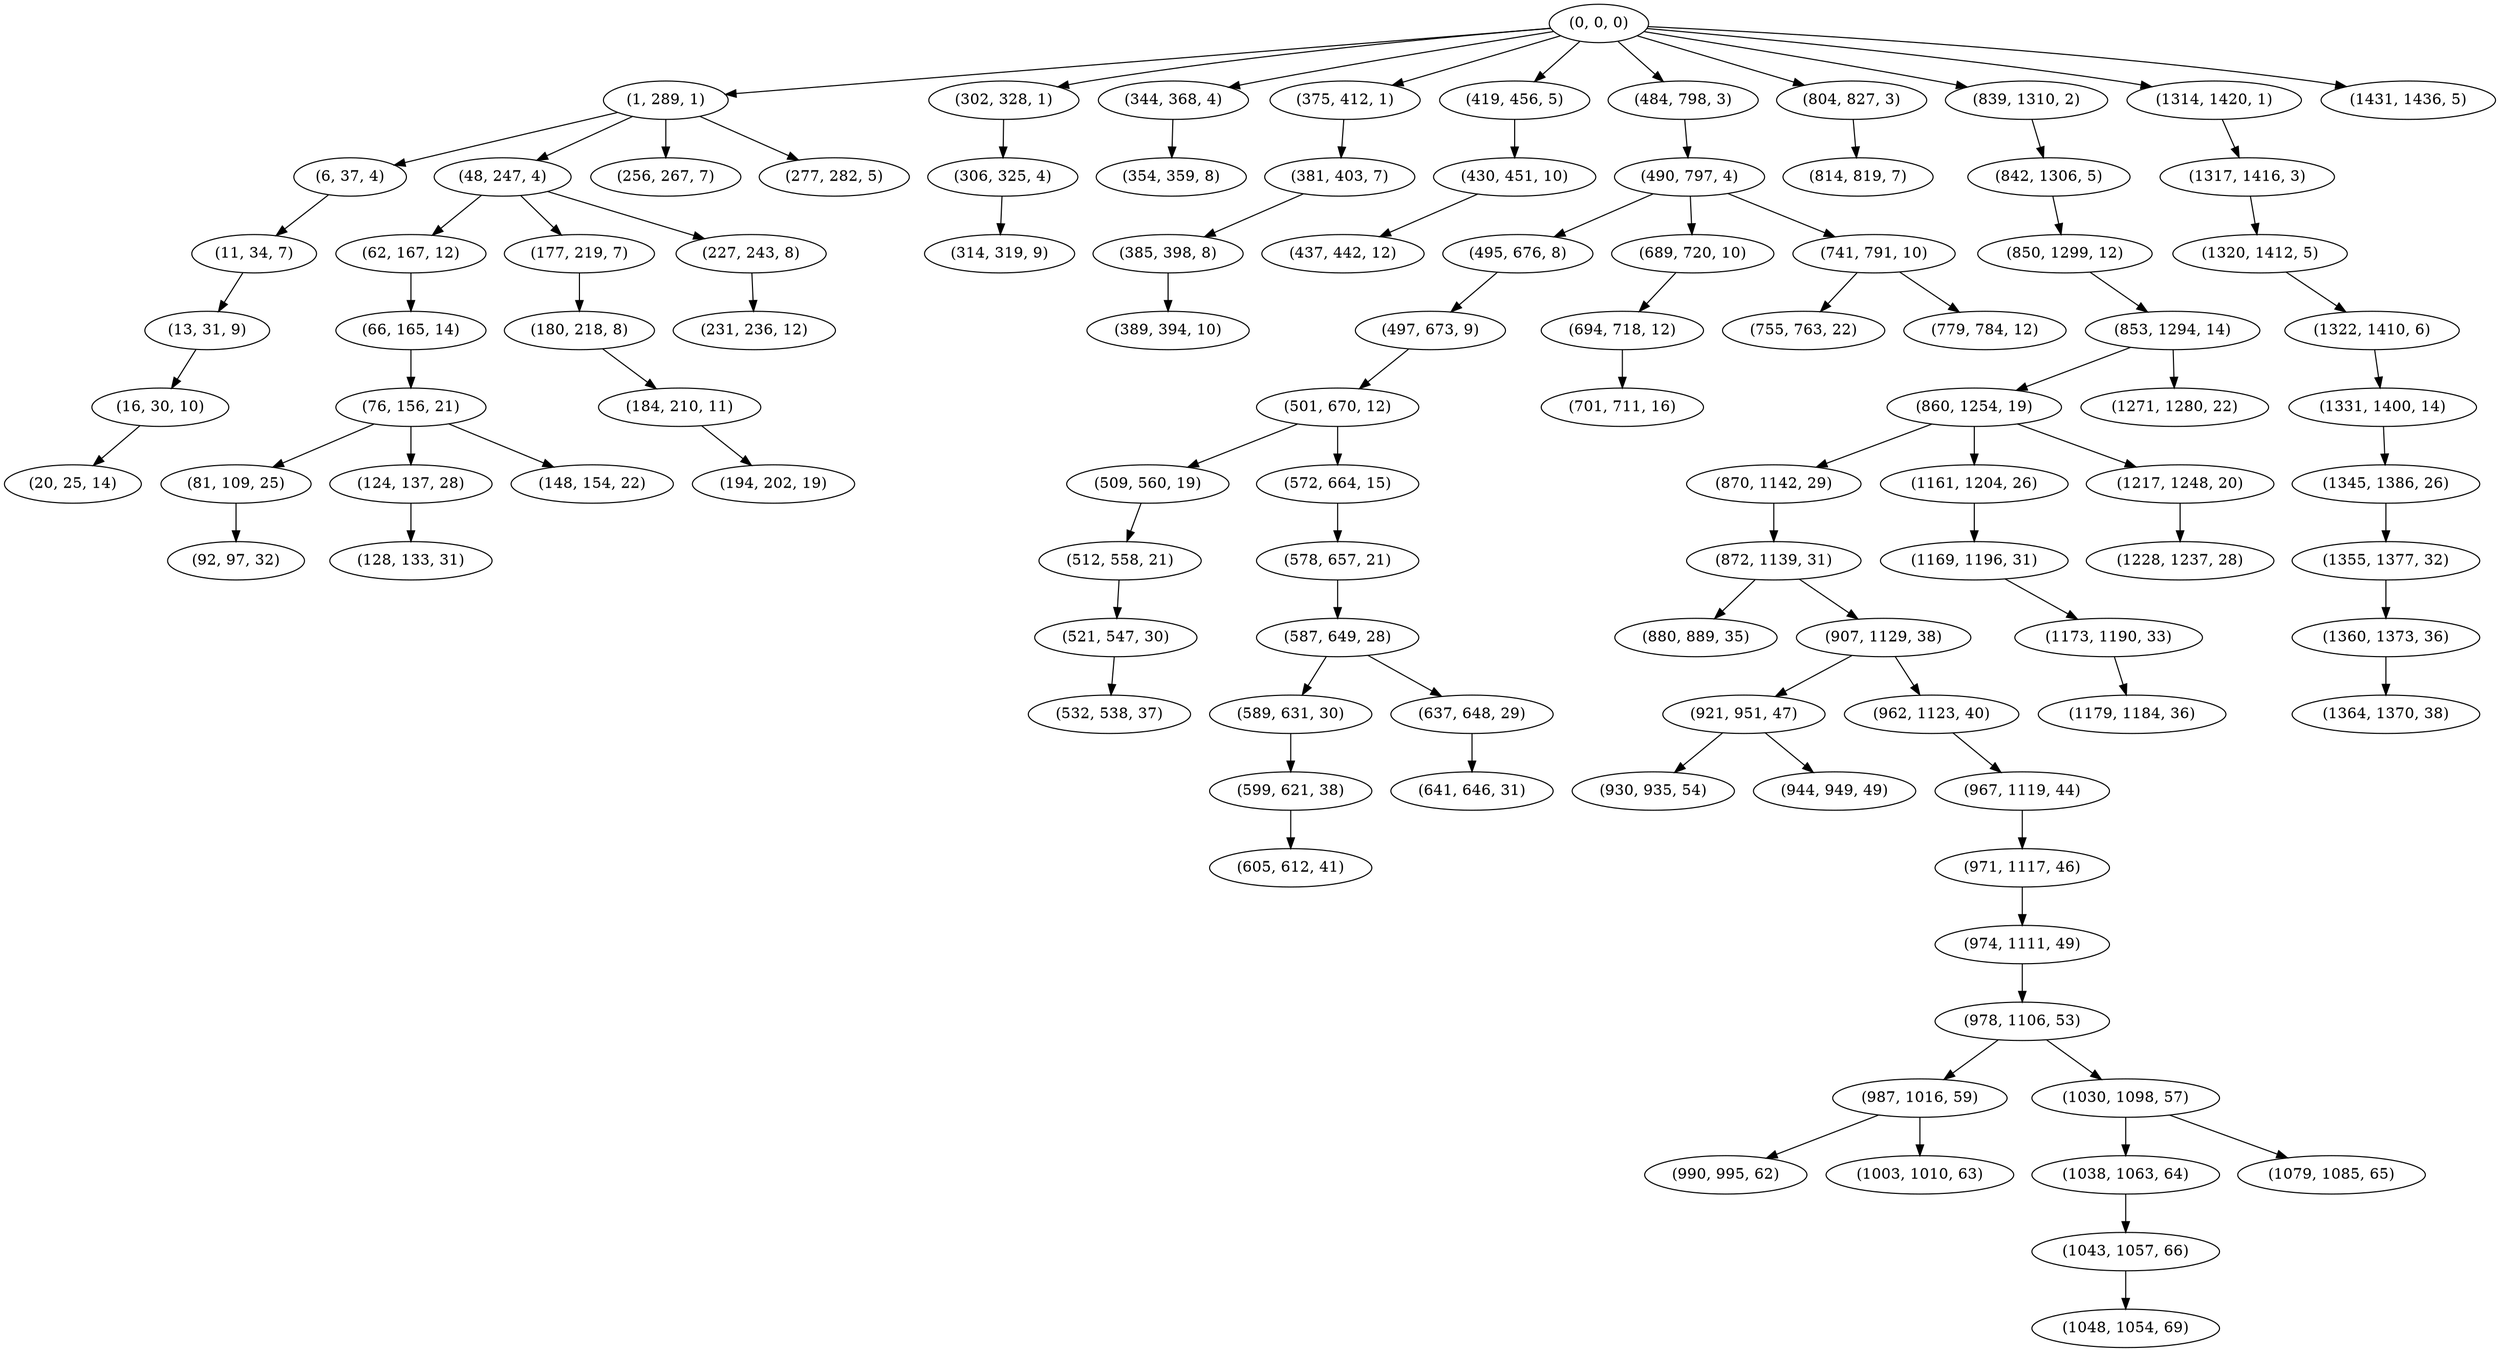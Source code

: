 digraph tree {
    "(0, 0, 0)";
    "(1, 289, 1)";
    "(6, 37, 4)";
    "(11, 34, 7)";
    "(13, 31, 9)";
    "(16, 30, 10)";
    "(20, 25, 14)";
    "(48, 247, 4)";
    "(62, 167, 12)";
    "(66, 165, 14)";
    "(76, 156, 21)";
    "(81, 109, 25)";
    "(92, 97, 32)";
    "(124, 137, 28)";
    "(128, 133, 31)";
    "(148, 154, 22)";
    "(177, 219, 7)";
    "(180, 218, 8)";
    "(184, 210, 11)";
    "(194, 202, 19)";
    "(227, 243, 8)";
    "(231, 236, 12)";
    "(256, 267, 7)";
    "(277, 282, 5)";
    "(302, 328, 1)";
    "(306, 325, 4)";
    "(314, 319, 9)";
    "(344, 368, 4)";
    "(354, 359, 8)";
    "(375, 412, 1)";
    "(381, 403, 7)";
    "(385, 398, 8)";
    "(389, 394, 10)";
    "(419, 456, 5)";
    "(430, 451, 10)";
    "(437, 442, 12)";
    "(484, 798, 3)";
    "(490, 797, 4)";
    "(495, 676, 8)";
    "(497, 673, 9)";
    "(501, 670, 12)";
    "(509, 560, 19)";
    "(512, 558, 21)";
    "(521, 547, 30)";
    "(532, 538, 37)";
    "(572, 664, 15)";
    "(578, 657, 21)";
    "(587, 649, 28)";
    "(589, 631, 30)";
    "(599, 621, 38)";
    "(605, 612, 41)";
    "(637, 648, 29)";
    "(641, 646, 31)";
    "(689, 720, 10)";
    "(694, 718, 12)";
    "(701, 711, 16)";
    "(741, 791, 10)";
    "(755, 763, 22)";
    "(779, 784, 12)";
    "(804, 827, 3)";
    "(814, 819, 7)";
    "(839, 1310, 2)";
    "(842, 1306, 5)";
    "(850, 1299, 12)";
    "(853, 1294, 14)";
    "(860, 1254, 19)";
    "(870, 1142, 29)";
    "(872, 1139, 31)";
    "(880, 889, 35)";
    "(907, 1129, 38)";
    "(921, 951, 47)";
    "(930, 935, 54)";
    "(944, 949, 49)";
    "(962, 1123, 40)";
    "(967, 1119, 44)";
    "(971, 1117, 46)";
    "(974, 1111, 49)";
    "(978, 1106, 53)";
    "(987, 1016, 59)";
    "(990, 995, 62)";
    "(1003, 1010, 63)";
    "(1030, 1098, 57)";
    "(1038, 1063, 64)";
    "(1043, 1057, 66)";
    "(1048, 1054, 69)";
    "(1079, 1085, 65)";
    "(1161, 1204, 26)";
    "(1169, 1196, 31)";
    "(1173, 1190, 33)";
    "(1179, 1184, 36)";
    "(1217, 1248, 20)";
    "(1228, 1237, 28)";
    "(1271, 1280, 22)";
    "(1314, 1420, 1)";
    "(1317, 1416, 3)";
    "(1320, 1412, 5)";
    "(1322, 1410, 6)";
    "(1331, 1400, 14)";
    "(1345, 1386, 26)";
    "(1355, 1377, 32)";
    "(1360, 1373, 36)";
    "(1364, 1370, 38)";
    "(1431, 1436, 5)";
    "(0, 0, 0)" -> "(1, 289, 1)";
    "(0, 0, 0)" -> "(302, 328, 1)";
    "(0, 0, 0)" -> "(344, 368, 4)";
    "(0, 0, 0)" -> "(375, 412, 1)";
    "(0, 0, 0)" -> "(419, 456, 5)";
    "(0, 0, 0)" -> "(484, 798, 3)";
    "(0, 0, 0)" -> "(804, 827, 3)";
    "(0, 0, 0)" -> "(839, 1310, 2)";
    "(0, 0, 0)" -> "(1314, 1420, 1)";
    "(0, 0, 0)" -> "(1431, 1436, 5)";
    "(1, 289, 1)" -> "(6, 37, 4)";
    "(1, 289, 1)" -> "(48, 247, 4)";
    "(1, 289, 1)" -> "(256, 267, 7)";
    "(1, 289, 1)" -> "(277, 282, 5)";
    "(6, 37, 4)" -> "(11, 34, 7)";
    "(11, 34, 7)" -> "(13, 31, 9)";
    "(13, 31, 9)" -> "(16, 30, 10)";
    "(16, 30, 10)" -> "(20, 25, 14)";
    "(48, 247, 4)" -> "(62, 167, 12)";
    "(48, 247, 4)" -> "(177, 219, 7)";
    "(48, 247, 4)" -> "(227, 243, 8)";
    "(62, 167, 12)" -> "(66, 165, 14)";
    "(66, 165, 14)" -> "(76, 156, 21)";
    "(76, 156, 21)" -> "(81, 109, 25)";
    "(76, 156, 21)" -> "(124, 137, 28)";
    "(76, 156, 21)" -> "(148, 154, 22)";
    "(81, 109, 25)" -> "(92, 97, 32)";
    "(124, 137, 28)" -> "(128, 133, 31)";
    "(177, 219, 7)" -> "(180, 218, 8)";
    "(180, 218, 8)" -> "(184, 210, 11)";
    "(184, 210, 11)" -> "(194, 202, 19)";
    "(227, 243, 8)" -> "(231, 236, 12)";
    "(302, 328, 1)" -> "(306, 325, 4)";
    "(306, 325, 4)" -> "(314, 319, 9)";
    "(344, 368, 4)" -> "(354, 359, 8)";
    "(375, 412, 1)" -> "(381, 403, 7)";
    "(381, 403, 7)" -> "(385, 398, 8)";
    "(385, 398, 8)" -> "(389, 394, 10)";
    "(419, 456, 5)" -> "(430, 451, 10)";
    "(430, 451, 10)" -> "(437, 442, 12)";
    "(484, 798, 3)" -> "(490, 797, 4)";
    "(490, 797, 4)" -> "(495, 676, 8)";
    "(490, 797, 4)" -> "(689, 720, 10)";
    "(490, 797, 4)" -> "(741, 791, 10)";
    "(495, 676, 8)" -> "(497, 673, 9)";
    "(497, 673, 9)" -> "(501, 670, 12)";
    "(501, 670, 12)" -> "(509, 560, 19)";
    "(501, 670, 12)" -> "(572, 664, 15)";
    "(509, 560, 19)" -> "(512, 558, 21)";
    "(512, 558, 21)" -> "(521, 547, 30)";
    "(521, 547, 30)" -> "(532, 538, 37)";
    "(572, 664, 15)" -> "(578, 657, 21)";
    "(578, 657, 21)" -> "(587, 649, 28)";
    "(587, 649, 28)" -> "(589, 631, 30)";
    "(587, 649, 28)" -> "(637, 648, 29)";
    "(589, 631, 30)" -> "(599, 621, 38)";
    "(599, 621, 38)" -> "(605, 612, 41)";
    "(637, 648, 29)" -> "(641, 646, 31)";
    "(689, 720, 10)" -> "(694, 718, 12)";
    "(694, 718, 12)" -> "(701, 711, 16)";
    "(741, 791, 10)" -> "(755, 763, 22)";
    "(741, 791, 10)" -> "(779, 784, 12)";
    "(804, 827, 3)" -> "(814, 819, 7)";
    "(839, 1310, 2)" -> "(842, 1306, 5)";
    "(842, 1306, 5)" -> "(850, 1299, 12)";
    "(850, 1299, 12)" -> "(853, 1294, 14)";
    "(853, 1294, 14)" -> "(860, 1254, 19)";
    "(853, 1294, 14)" -> "(1271, 1280, 22)";
    "(860, 1254, 19)" -> "(870, 1142, 29)";
    "(860, 1254, 19)" -> "(1161, 1204, 26)";
    "(860, 1254, 19)" -> "(1217, 1248, 20)";
    "(870, 1142, 29)" -> "(872, 1139, 31)";
    "(872, 1139, 31)" -> "(880, 889, 35)";
    "(872, 1139, 31)" -> "(907, 1129, 38)";
    "(907, 1129, 38)" -> "(921, 951, 47)";
    "(907, 1129, 38)" -> "(962, 1123, 40)";
    "(921, 951, 47)" -> "(930, 935, 54)";
    "(921, 951, 47)" -> "(944, 949, 49)";
    "(962, 1123, 40)" -> "(967, 1119, 44)";
    "(967, 1119, 44)" -> "(971, 1117, 46)";
    "(971, 1117, 46)" -> "(974, 1111, 49)";
    "(974, 1111, 49)" -> "(978, 1106, 53)";
    "(978, 1106, 53)" -> "(987, 1016, 59)";
    "(978, 1106, 53)" -> "(1030, 1098, 57)";
    "(987, 1016, 59)" -> "(990, 995, 62)";
    "(987, 1016, 59)" -> "(1003, 1010, 63)";
    "(1030, 1098, 57)" -> "(1038, 1063, 64)";
    "(1030, 1098, 57)" -> "(1079, 1085, 65)";
    "(1038, 1063, 64)" -> "(1043, 1057, 66)";
    "(1043, 1057, 66)" -> "(1048, 1054, 69)";
    "(1161, 1204, 26)" -> "(1169, 1196, 31)";
    "(1169, 1196, 31)" -> "(1173, 1190, 33)";
    "(1173, 1190, 33)" -> "(1179, 1184, 36)";
    "(1217, 1248, 20)" -> "(1228, 1237, 28)";
    "(1314, 1420, 1)" -> "(1317, 1416, 3)";
    "(1317, 1416, 3)" -> "(1320, 1412, 5)";
    "(1320, 1412, 5)" -> "(1322, 1410, 6)";
    "(1322, 1410, 6)" -> "(1331, 1400, 14)";
    "(1331, 1400, 14)" -> "(1345, 1386, 26)";
    "(1345, 1386, 26)" -> "(1355, 1377, 32)";
    "(1355, 1377, 32)" -> "(1360, 1373, 36)";
    "(1360, 1373, 36)" -> "(1364, 1370, 38)";
}
